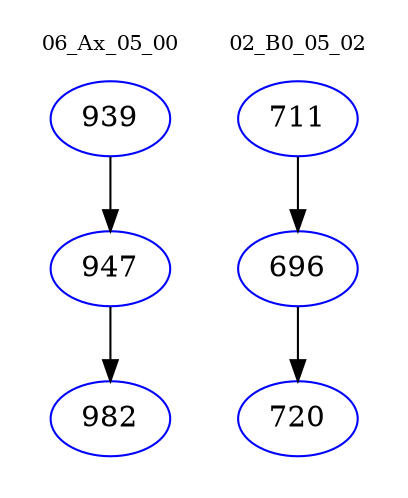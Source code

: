 digraph{
subgraph cluster_0 {
color = white
label = "06_Ax_05_00";
fontsize=10;
T0_939 [label="939", color="blue"]
T0_939 -> T0_947 [color="black"]
T0_947 [label="947", color="blue"]
T0_947 -> T0_982 [color="black"]
T0_982 [label="982", color="blue"]
}
subgraph cluster_1 {
color = white
label = "02_B0_05_02";
fontsize=10;
T1_711 [label="711", color="blue"]
T1_711 -> T1_696 [color="black"]
T1_696 [label="696", color="blue"]
T1_696 -> T1_720 [color="black"]
T1_720 [label="720", color="blue"]
}
}
